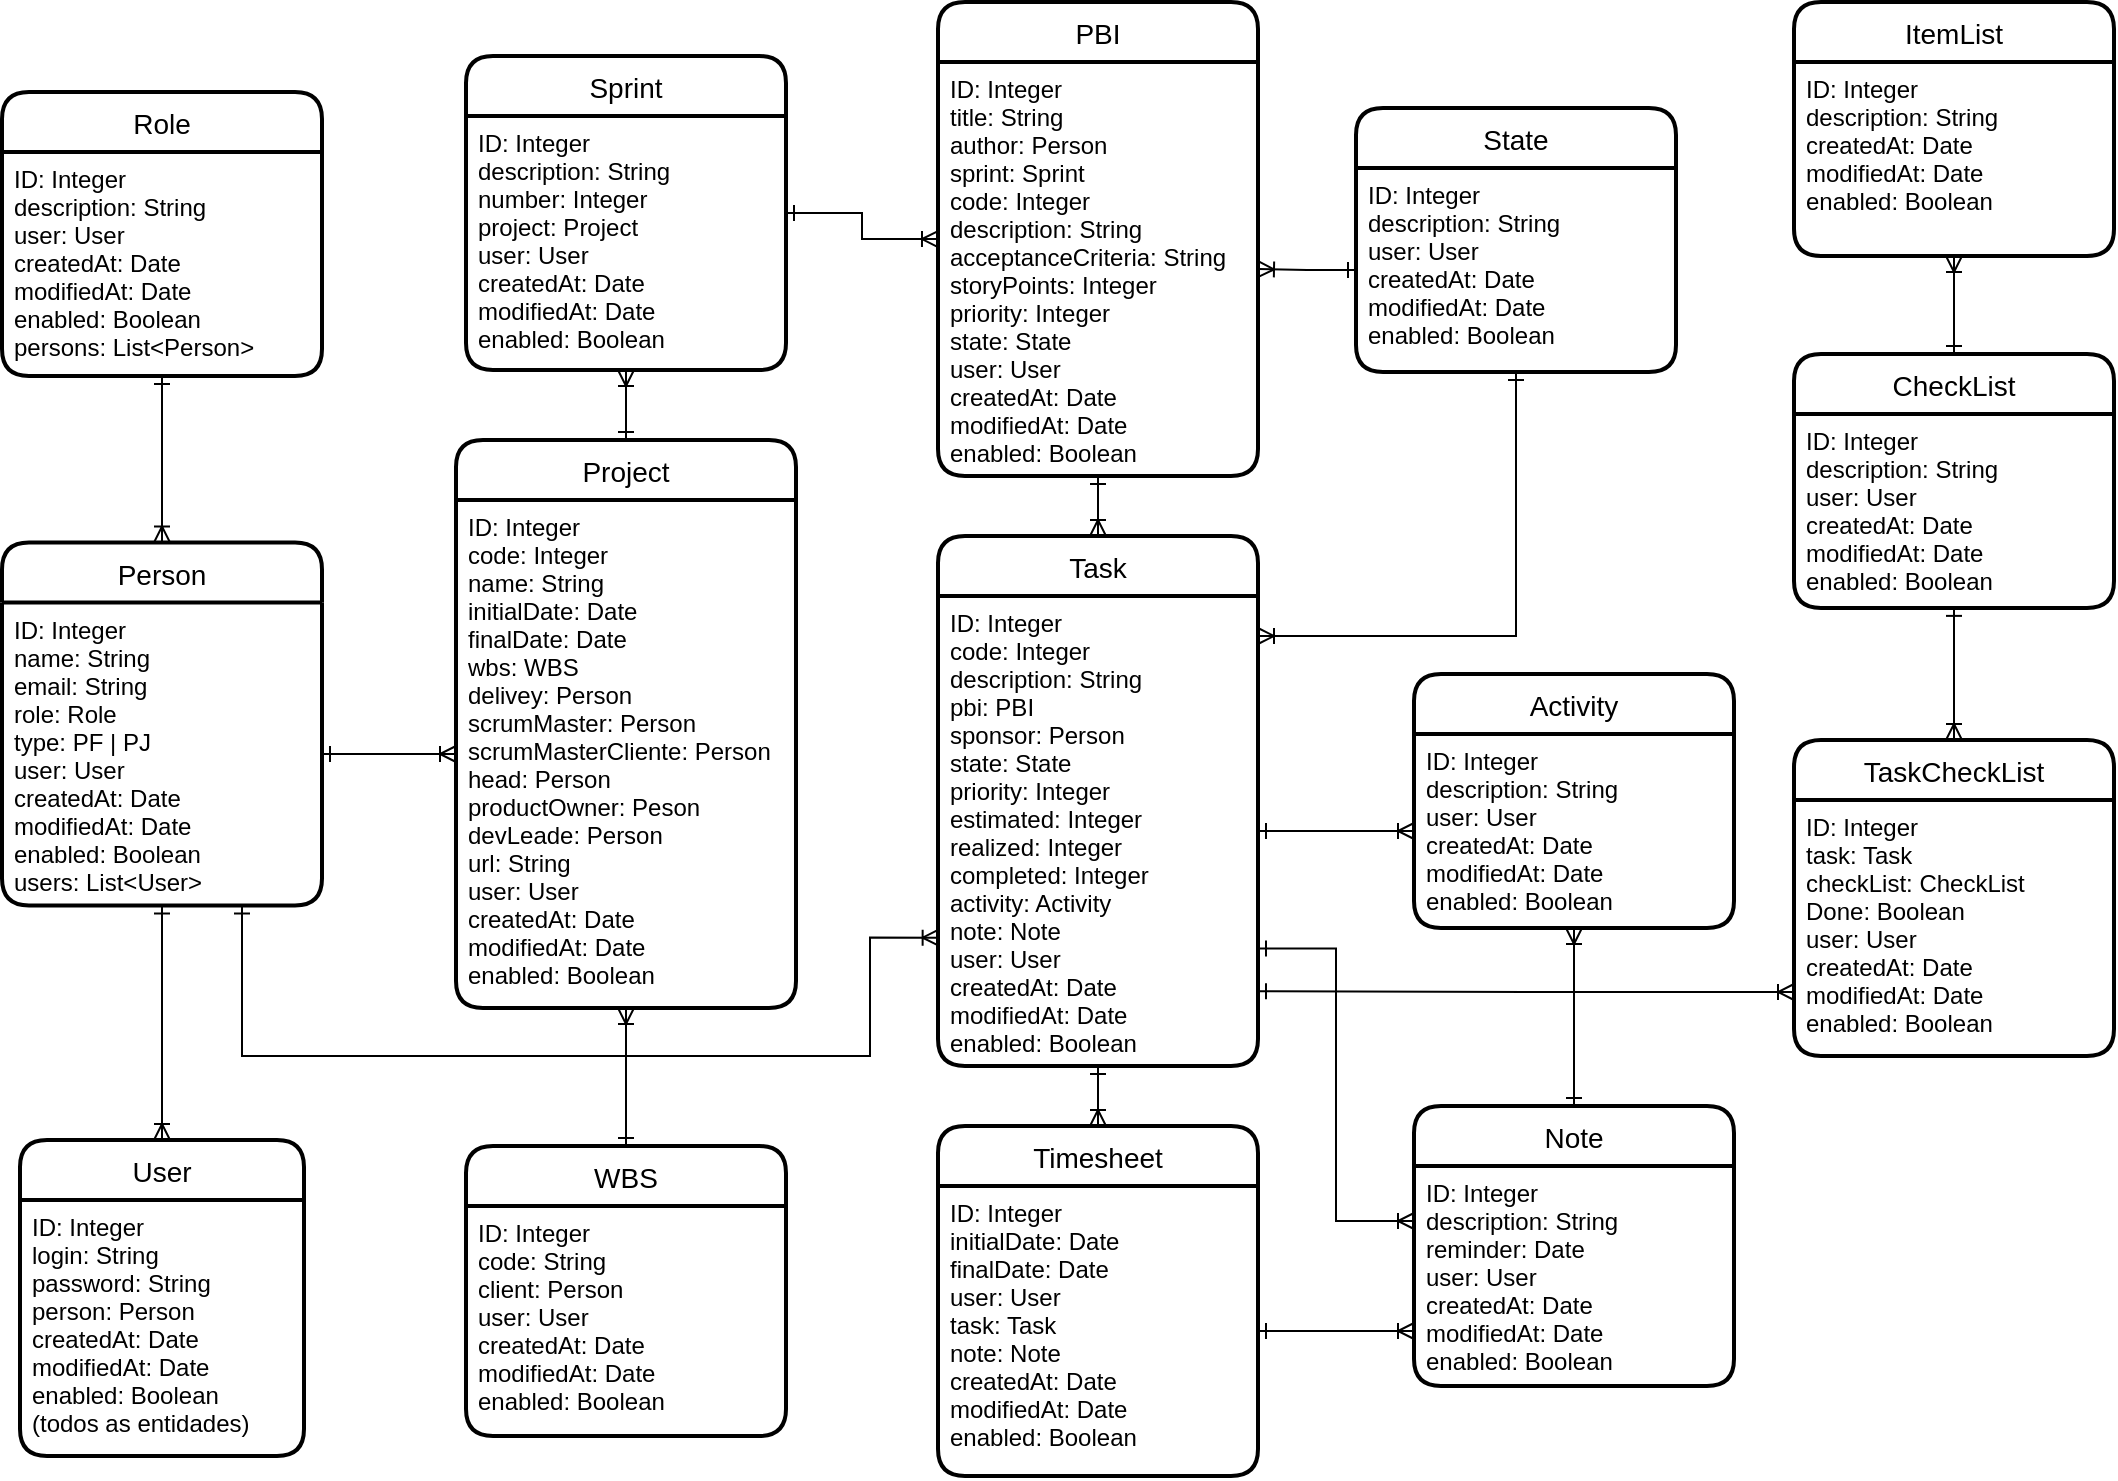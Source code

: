 <mxfile version="20.2.3" type="device"><diagram id="dXupZ79hsTiyQ5-BNEvF" name="Page-1"><mxGraphModel dx="1303" dy="825" grid="1" gridSize="10" guides="1" tooltips="1" connect="1" arrows="1" fold="1" page="1" pageScale="1" pageWidth="1169" pageHeight="827" math="0" shadow="0"><root><mxCell id="0"/><mxCell id="1" parent="0"/><mxCell id="sTJ4fpbMYLxwgmFEZeXA-13" style="edgeStyle=orthogonalEdgeStyle;rounded=0;orthogonalLoop=1;jettySize=auto;html=1;exitX=0.5;exitY=0;exitDx=0;exitDy=0;entryX=0.5;entryY=1;entryDx=0;entryDy=0;endArrow=ERoneToMany;endFill=0;startArrow=ERone;startFill=0;" parent="1" source="BYlqbOLe8rqa4X753XVS-1" target="sTJ4fpbMYLxwgmFEZeXA-12" edge="1"><mxGeometry relative="1" as="geometry"/></mxCell><mxCell id="BYlqbOLe8rqa4X753XVS-1" value="Project" style="swimlane;childLayout=stackLayout;horizontal=1;startSize=30;horizontalStack=0;rounded=1;fontSize=14;fontStyle=0;strokeWidth=2;resizeParent=0;resizeLast=1;shadow=0;dashed=0;align=center;" parent="1" vertex="1"><mxGeometry x="291" y="272" width="170" height="284" as="geometry"/></mxCell><mxCell id="BYlqbOLe8rqa4X753XVS-2" value="ID: Integer&#10;code: Integer&#10;name: String&#10;initialDate: Date&#10;finalDate: Date&#10;wbs: WBS&#10;delivey: Person&#10;scrumMaster: Person&#10;scrumMasterCliente: Person&#10;head: Person&#10;productOwner: Peson&#10;devLeade: Person&#10;url: String&#10;user: User&#10;createdAt: Date&#10;modifiedAt: Date&#10;enabled: Boolean" style="align=left;strokeColor=none;fillColor=none;spacingLeft=4;fontSize=12;verticalAlign=top;resizable=0;rotatable=0;part=1;" parent="BYlqbOLe8rqa4X753XVS-1" vertex="1"><mxGeometry y="30" width="170" height="254" as="geometry"/></mxCell><mxCell id="WrPAGcL8VzTFxhTmAevk-1" value="Person" style="swimlane;childLayout=stackLayout;horizontal=1;startSize=30;horizontalStack=0;rounded=1;fontSize=14;fontStyle=0;strokeWidth=2;resizeParent=0;resizeLast=1;shadow=0;dashed=0;align=center;" parent="1" vertex="1"><mxGeometry x="64" y="323.25" width="160" height="181.5" as="geometry"/></mxCell><mxCell id="WrPAGcL8VzTFxhTmAevk-2" value="ID: Integer&#10;name: String&#10;email: String&#10;role: Role&#10;type: PF | PJ&#10;user: User&#10;createdAt: Date&#10;modifiedAt: Date&#10;enabled: Boolean&#10;users: List&lt;User&gt;" style="align=left;strokeColor=none;fillColor=none;spacingLeft=4;fontSize=12;verticalAlign=top;resizable=0;rotatable=0;part=1;" parent="WrPAGcL8VzTFxhTmAevk-1" vertex="1"><mxGeometry y="30" width="160" height="151.5" as="geometry"/></mxCell><mxCell id="sTJ4fpbMYLxwgmFEZeXA-2" style="edgeStyle=orthogonalEdgeStyle;rounded=0;orthogonalLoop=1;jettySize=auto;html=1;exitX=1;exitY=0.5;exitDx=0;exitDy=0;entryX=0;entryY=0.5;entryDx=0;entryDy=0;endArrow=ERoneToMany;endFill=0;startArrow=ERone;startFill=0;" parent="1" source="WrPAGcL8VzTFxhTmAevk-2" target="BYlqbOLe8rqa4X753XVS-2" edge="1"><mxGeometry relative="1" as="geometry"/></mxCell><mxCell id="azZxZeqmAoJDCEGVXQoR-21" value="" style="edgeStyle=orthogonalEdgeStyle;rounded=0;orthogonalLoop=1;jettySize=auto;html=1;startArrow=ERone;startFill=0;endArrow=ERoneToMany;endFill=0;entryX=0.5;entryY=0;entryDx=0;entryDy=0;" parent="1" source="sTJ4fpbMYLxwgmFEZeXA-4" target="sTJ4fpbMYLxwgmFEZeXA-6" edge="1"><mxGeometry relative="1" as="geometry"/></mxCell><mxCell id="sTJ4fpbMYLxwgmFEZeXA-4" value="PBI" style="swimlane;childLayout=stackLayout;horizontal=1;startSize=30;horizontalStack=0;rounded=1;fontSize=14;fontStyle=0;strokeWidth=2;resizeParent=0;resizeLast=1;shadow=0;dashed=0;align=center;" parent="1" vertex="1"><mxGeometry x="532" y="53.06" width="160" height="236.94" as="geometry"/></mxCell><mxCell id="sTJ4fpbMYLxwgmFEZeXA-5" value="ID: Integer&#10;title: String&#10;author: Person&#10;sprint: Sprint&#10;code: Integer&#10;description: String&#10;acceptanceCriteria: String&#10;storyPoints: Integer&#10;priority: Integer&#10;state: State&#10;user: User&#10;createdAt: Date&#10;modifiedAt: Date&#10;enabled: Boolean" style="align=left;strokeColor=none;fillColor=none;spacingLeft=4;fontSize=12;verticalAlign=top;resizable=0;rotatable=0;part=1;" parent="sTJ4fpbMYLxwgmFEZeXA-4" vertex="1"><mxGeometry y="30" width="160" height="206.94" as="geometry"/></mxCell><mxCell id="sTJ4fpbMYLxwgmFEZeXA-6" value="Task" style="swimlane;childLayout=stackLayout;horizontal=1;startSize=30;horizontalStack=0;rounded=1;fontSize=14;fontStyle=0;strokeWidth=2;resizeParent=0;resizeLast=1;shadow=0;dashed=0;align=center;" parent="1" vertex="1"><mxGeometry x="532" y="320" width="160" height="265" as="geometry"/></mxCell><mxCell id="sTJ4fpbMYLxwgmFEZeXA-7" value="ID: Integer&#10;code: Integer&#10;description: String&#10;pbi: PBI&#10;sponsor: Person&#10;state: State&#10;priority: Integer&#10;estimated: Integer&#10;realized: Integer&#10;completed: Integer&#10;activity: Activity&#10;note: Note&#10;user: User&#10;createdAt: Date&#10;modifiedAt: Date&#10;enabled: Boolean" style="align=left;strokeColor=none;fillColor=none;spacingLeft=4;fontSize=12;verticalAlign=top;resizable=0;rotatable=0;part=1;" parent="sTJ4fpbMYLxwgmFEZeXA-6" vertex="1"><mxGeometry y="30" width="160" height="235" as="geometry"/></mxCell><mxCell id="sTJ4fpbMYLxwgmFEZeXA-9" value="Timesheet" style="swimlane;childLayout=stackLayout;horizontal=1;startSize=30;horizontalStack=0;rounded=1;fontSize=14;fontStyle=0;strokeWidth=2;resizeParent=0;resizeLast=1;shadow=0;dashed=0;align=center;" parent="1" vertex="1"><mxGeometry x="532" y="615" width="160" height="175" as="geometry"/></mxCell><mxCell id="sTJ4fpbMYLxwgmFEZeXA-10" value="ID: Integer&#10;initialDate: Date&#10;finalDate: Date&#10;user: User&#10;task: Task&#10;note: Note&#10;createdAt: Date&#10;modifiedAt: Date&#10;enabled: Boolean" style="align=left;strokeColor=none;fillColor=none;spacingLeft=4;fontSize=12;verticalAlign=top;resizable=0;rotatable=0;part=1;" parent="sTJ4fpbMYLxwgmFEZeXA-9" vertex="1"><mxGeometry y="30" width="160" height="145" as="geometry"/></mxCell><mxCell id="sTJ4fpbMYLxwgmFEZeXA-15" style="edgeStyle=orthogonalEdgeStyle;rounded=0;orthogonalLoop=1;jettySize=auto;html=1;entryX=0;entryY=0.5;entryDx=0;entryDy=0;startArrow=ERone;startFill=0;endArrow=ERoneToMany;endFill=0;" parent="1" source="sTJ4fpbMYLxwgmFEZeXA-11" target="sTJ4fpbMYLxwgmFEZeXA-4" edge="1"><mxGeometry relative="1" as="geometry"/></mxCell><mxCell id="sTJ4fpbMYLxwgmFEZeXA-11" value="Sprint" style="swimlane;childLayout=stackLayout;horizontal=1;startSize=30;horizontalStack=0;rounded=1;fontSize=14;fontStyle=0;strokeWidth=2;resizeParent=0;resizeLast=1;shadow=0;dashed=0;align=center;" parent="1" vertex="1"><mxGeometry x="296" y="80" width="160" height="157" as="geometry"/></mxCell><mxCell id="sTJ4fpbMYLxwgmFEZeXA-12" value="ID: Integer&#10;description: String&#10;number: Integer&#10;project: Project&#10;user: User&#10;createdAt: Date&#10;modifiedAt: Date&#10;enabled: Boolean" style="align=left;strokeColor=none;fillColor=none;spacingLeft=4;fontSize=12;verticalAlign=top;resizable=0;rotatable=0;part=1;" parent="sTJ4fpbMYLxwgmFEZeXA-11" vertex="1"><mxGeometry y="30" width="160" height="127" as="geometry"/></mxCell><mxCell id="sTJ4fpbMYLxwgmFEZeXA-16" value="Role" style="swimlane;childLayout=stackLayout;horizontal=1;startSize=30;horizontalStack=0;rounded=1;fontSize=14;fontStyle=0;strokeWidth=2;resizeParent=0;resizeLast=1;shadow=0;dashed=0;align=center;" parent="1" vertex="1"><mxGeometry x="64" y="98.03" width="160" height="141.97" as="geometry"/></mxCell><mxCell id="sTJ4fpbMYLxwgmFEZeXA-17" value="ID: Integer&#10;description: String&#10;user: User&#10;createdAt: Date&#10;modifiedAt: Date&#10;enabled: Boolean&#10;persons: List&lt;Person&gt;" style="align=left;strokeColor=none;fillColor=none;spacingLeft=4;fontSize=12;verticalAlign=top;resizable=0;rotatable=0;part=1;" parent="sTJ4fpbMYLxwgmFEZeXA-16" vertex="1"><mxGeometry y="30" width="160" height="111.97" as="geometry"/></mxCell><mxCell id="sTJ4fpbMYLxwgmFEZeXA-19" style="edgeStyle=orthogonalEdgeStyle;rounded=0;orthogonalLoop=1;jettySize=auto;html=1;exitX=0.5;exitY=1;exitDx=0;exitDy=0;startArrow=ERone;startFill=0;endArrow=ERoneToMany;endFill=0;" parent="1" source="sTJ4fpbMYLxwgmFEZeXA-17" target="WrPAGcL8VzTFxhTmAevk-1" edge="1"><mxGeometry relative="1" as="geometry"/></mxCell><mxCell id="azZxZeqmAoJDCEGVXQoR-1" value="State" style="swimlane;childLayout=stackLayout;horizontal=1;startSize=30;horizontalStack=0;rounded=1;fontSize=14;fontStyle=0;strokeWidth=2;resizeParent=0;resizeLast=1;shadow=0;dashed=0;align=center;" parent="1" vertex="1"><mxGeometry x="741" y="106.03" width="160" height="131.97" as="geometry"/></mxCell><mxCell id="azZxZeqmAoJDCEGVXQoR-2" value="ID: Integer&#10;description: String&#10;user: User&#10;createdAt: Date&#10;modifiedAt: Date&#10;enabled: Boolean" style="align=left;strokeColor=none;fillColor=none;spacingLeft=4;fontSize=12;verticalAlign=top;resizable=0;rotatable=0;part=1;" parent="azZxZeqmAoJDCEGVXQoR-1" vertex="1"><mxGeometry y="30" width="160" height="101.97" as="geometry"/></mxCell><mxCell id="azZxZeqmAoJDCEGVXQoR-4" value="" style="edgeStyle=orthogonalEdgeStyle;rounded=0;orthogonalLoop=1;jettySize=auto;html=1;endArrow=ERoneToMany;endFill=0;startArrow=ERone;startFill=0;" parent="1" source="azZxZeqmAoJDCEGVXQoR-2" target="sTJ4fpbMYLxwgmFEZeXA-5" edge="1"><mxGeometry relative="1" as="geometry"/></mxCell><mxCell id="azZxZeqmAoJDCEGVXQoR-5" style="edgeStyle=orthogonalEdgeStyle;rounded=0;orthogonalLoop=1;jettySize=auto;html=1;exitX=0.5;exitY=1;exitDx=0;exitDy=0;startArrow=ERone;startFill=0;endArrow=ERoneToMany;endFill=0;" parent="1" source="azZxZeqmAoJDCEGVXQoR-2" edge="1"><mxGeometry relative="1" as="geometry"><mxPoint x="692" y="370" as="targetPoint"/><Array as="points"><mxPoint x="821" y="370"/></Array></mxGeometry></mxCell><mxCell id="azZxZeqmAoJDCEGVXQoR-6" value="Activity" style="swimlane;childLayout=stackLayout;horizontal=1;startSize=30;horizontalStack=0;rounded=1;fontSize=14;fontStyle=0;strokeWidth=2;resizeParent=0;resizeLast=1;shadow=0;dashed=0;align=center;" parent="1" vertex="1"><mxGeometry x="770" y="389" width="160" height="127" as="geometry"/></mxCell><mxCell id="azZxZeqmAoJDCEGVXQoR-7" value="ID: Integer&#10;description: String&#10;user: User&#10;createdAt: Date&#10;modifiedAt: Date&#10;enabled: Boolean" style="align=left;strokeColor=none;fillColor=none;spacingLeft=4;fontSize=12;verticalAlign=top;resizable=0;rotatable=0;part=1;" parent="azZxZeqmAoJDCEGVXQoR-6" vertex="1"><mxGeometry y="30" width="160" height="97" as="geometry"/></mxCell><mxCell id="azZxZeqmAoJDCEGVXQoR-8" value="" style="edgeStyle=orthogonalEdgeStyle;rounded=0;orthogonalLoop=1;jettySize=auto;html=1;startArrow=ERoneToMany;startFill=0;endArrow=ERone;endFill=0;" parent="1" source="azZxZeqmAoJDCEGVXQoR-7" target="sTJ4fpbMYLxwgmFEZeXA-7" edge="1"><mxGeometry relative="1" as="geometry"/></mxCell><mxCell id="azZxZeqmAoJDCEGVXQoR-32" value="" style="edgeStyle=orthogonalEdgeStyle;rounded=0;orthogonalLoop=1;jettySize=auto;html=1;startArrow=ERone;startFill=0;endArrow=ERoneToMany;endFill=0;" parent="1" source="azZxZeqmAoJDCEGVXQoR-11" target="azZxZeqmAoJDCEGVXQoR-7" edge="1"><mxGeometry relative="1" as="geometry"/></mxCell><mxCell id="azZxZeqmAoJDCEGVXQoR-11" value="Note" style="swimlane;childLayout=stackLayout;horizontal=1;startSize=30;horizontalStack=0;rounded=1;fontSize=14;fontStyle=0;strokeWidth=2;resizeParent=0;resizeLast=1;shadow=0;dashed=0;align=center;" parent="1" vertex="1"><mxGeometry x="770" y="605" width="160" height="140" as="geometry"/></mxCell><mxCell id="azZxZeqmAoJDCEGVXQoR-12" value="ID: Integer&#10;description: String&#10;reminder: Date&#10;user: User&#10;createdAt: Date&#10;modifiedAt: Date&#10;enabled: Boolean" style="align=left;strokeColor=none;fillColor=none;spacingLeft=4;fontSize=12;verticalAlign=top;resizable=0;rotatable=0;part=1;" parent="azZxZeqmAoJDCEGVXQoR-11" vertex="1"><mxGeometry y="30" width="160" height="110" as="geometry"/></mxCell><mxCell id="azZxZeqmAoJDCEGVXQoR-24" value="" style="edgeStyle=orthogonalEdgeStyle;rounded=0;orthogonalLoop=1;jettySize=auto;html=1;startArrow=ERone;startFill=0;endArrow=ERoneToMany;endFill=0;" parent="1" source="azZxZeqmAoJDCEGVXQoR-13" target="BYlqbOLe8rqa4X753XVS-2" edge="1"><mxGeometry relative="1" as="geometry"/></mxCell><mxCell id="azZxZeqmAoJDCEGVXQoR-13" value="WBS" style="swimlane;childLayout=stackLayout;horizontal=1;startSize=30;horizontalStack=0;rounded=1;fontSize=14;fontStyle=0;strokeWidth=2;resizeParent=0;resizeLast=1;shadow=0;dashed=0;align=center;" parent="1" vertex="1"><mxGeometry x="296" y="625" width="160" height="145" as="geometry"/></mxCell><mxCell id="azZxZeqmAoJDCEGVXQoR-14" value="ID: Integer&#10;code: String&#10;client: Person&#10;user: User&#10;createdAt: Date&#10;modifiedAt: Date&#10;enabled: Boolean" style="align=left;strokeColor=none;fillColor=none;spacingLeft=4;fontSize=12;verticalAlign=top;resizable=0;rotatable=0;part=1;" parent="azZxZeqmAoJDCEGVXQoR-13" vertex="1"><mxGeometry y="30" width="160" height="115" as="geometry"/></mxCell><mxCell id="azZxZeqmAoJDCEGVXQoR-17" style="edgeStyle=orthogonalEdgeStyle;rounded=0;orthogonalLoop=1;jettySize=auto;html=1;exitX=0;exitY=0.75;exitDx=0;exitDy=0;startArrow=ERoneToMany;startFill=0;endArrow=ERone;endFill=0;entryX=1;entryY=0.5;entryDx=0;entryDy=0;" parent="1" source="azZxZeqmAoJDCEGVXQoR-12" target="sTJ4fpbMYLxwgmFEZeXA-10" edge="1"><mxGeometry relative="1" as="geometry"><mxPoint x="732" y="765" as="targetPoint"/></mxGeometry></mxCell><mxCell id="azZxZeqmAoJDCEGVXQoR-20" style="edgeStyle=orthogonalEdgeStyle;rounded=0;orthogonalLoop=1;jettySize=auto;html=1;exitX=0;exitY=0.25;exitDx=0;exitDy=0;entryX=1;entryY=0.75;entryDx=0;entryDy=0;startArrow=ERoneToMany;startFill=0;endArrow=ERone;endFill=0;" parent="1" source="azZxZeqmAoJDCEGVXQoR-12" target="sTJ4fpbMYLxwgmFEZeXA-7" edge="1"><mxGeometry relative="1" as="geometry"/></mxCell><mxCell id="azZxZeqmAoJDCEGVXQoR-22" value="User" style="swimlane;childLayout=stackLayout;horizontal=1;startSize=30;horizontalStack=0;rounded=1;fontSize=14;fontStyle=0;strokeWidth=2;resizeParent=0;resizeLast=1;shadow=0;dashed=0;align=center;" parent="1" vertex="1"><mxGeometry x="73" y="622" width="142" height="158" as="geometry"/></mxCell><mxCell id="azZxZeqmAoJDCEGVXQoR-23" value="ID: Integer&#10;login: String&#10;password: String&#10;person: Person&#10;createdAt: Date&#10;modifiedAt: Date&#10;enabled: Boolean&#10;(todos as entidades)" style="align=left;strokeColor=none;fillColor=none;spacingLeft=4;fontSize=12;verticalAlign=top;resizable=0;rotatable=0;part=1;" parent="azZxZeqmAoJDCEGVXQoR-22" vertex="1"><mxGeometry y="30" width="142" height="128" as="geometry"/></mxCell><mxCell id="azZxZeqmAoJDCEGVXQoR-28" style="edgeStyle=orthogonalEdgeStyle;rounded=0;orthogonalLoop=1;jettySize=auto;html=1;exitX=0.5;exitY=1;exitDx=0;exitDy=0;entryX=0.5;entryY=0;entryDx=0;entryDy=0;startArrow=ERone;startFill=0;endArrow=ERoneToMany;endFill=0;" parent="1" source="WrPAGcL8VzTFxhTmAevk-2" target="azZxZeqmAoJDCEGVXQoR-22" edge="1"><mxGeometry relative="1" as="geometry"/></mxCell><mxCell id="azZxZeqmAoJDCEGVXQoR-29" style="edgeStyle=orthogonalEdgeStyle;rounded=0;orthogonalLoop=1;jettySize=auto;html=1;exitX=0.75;exitY=1;exitDx=0;exitDy=0;entryX=0.002;entryY=0.727;entryDx=0;entryDy=0;startArrow=ERone;startFill=0;endArrow=ERoneToMany;endFill=0;entryPerimeter=0;" parent="1" source="WrPAGcL8VzTFxhTmAevk-2" target="sTJ4fpbMYLxwgmFEZeXA-7" edge="1"><mxGeometry relative="1" as="geometry"><Array as="points"><mxPoint x="184" y="580"/><mxPoint x="498" y="580"/><mxPoint x="498" y="521"/></Array></mxGeometry></mxCell><mxCell id="azZxZeqmAoJDCEGVXQoR-31" style="edgeStyle=orthogonalEdgeStyle;rounded=0;orthogonalLoop=1;jettySize=auto;html=1;exitX=0.5;exitY=1;exitDx=0;exitDy=0;entryX=0.5;entryY=0;entryDx=0;entryDy=0;startArrow=ERone;startFill=0;endArrow=ERoneToMany;endFill=0;" parent="1" source="sTJ4fpbMYLxwgmFEZeXA-7" target="sTJ4fpbMYLxwgmFEZeXA-9" edge="1"><mxGeometry relative="1" as="geometry"/></mxCell><mxCell id="9D0G1Y5BpN1q-bQg1dUj-3" value="CheckList" style="swimlane;childLayout=stackLayout;horizontal=1;startSize=30;horizontalStack=0;rounded=1;fontSize=14;fontStyle=0;strokeWidth=2;resizeParent=0;resizeLast=1;shadow=0;dashed=0;align=center;" parent="1" vertex="1"><mxGeometry x="960" y="229" width="160" height="126.94" as="geometry"/></mxCell><mxCell id="9D0G1Y5BpN1q-bQg1dUj-4" value="ID: Integer&#10;description: String&#10;user: User&#10;createdAt: Date&#10;modifiedAt: Date&#10;enabled: Boolean" style="align=left;strokeColor=none;fillColor=none;spacingLeft=4;fontSize=12;verticalAlign=top;resizable=0;rotatable=0;part=1;" parent="9D0G1Y5BpN1q-bQg1dUj-3" vertex="1"><mxGeometry y="30" width="160" height="96.94" as="geometry"/></mxCell><mxCell id="9D0G1Y5BpN1q-bQg1dUj-5" value="ItemList" style="swimlane;childLayout=stackLayout;horizontal=1;startSize=30;horizontalStack=0;rounded=1;fontSize=14;fontStyle=0;strokeWidth=2;resizeParent=0;resizeLast=1;shadow=0;dashed=0;align=center;" parent="1" vertex="1"><mxGeometry x="960" y="53.06" width="160" height="126.94" as="geometry"/></mxCell><mxCell id="9D0G1Y5BpN1q-bQg1dUj-6" value="ID: Integer&#10;description: String&#10;createdAt: Date&#10;modifiedAt: Date&#10;enabled: Boolean" style="align=left;strokeColor=none;fillColor=none;spacingLeft=4;fontSize=12;verticalAlign=top;resizable=0;rotatable=0;part=1;" parent="9D0G1Y5BpN1q-bQg1dUj-5" vertex="1"><mxGeometry y="30" width="160" height="96.94" as="geometry"/></mxCell><mxCell id="a_N0m2_tbqgdeIEIaO5_-9" style="edgeStyle=orthogonalEdgeStyle;rounded=0;sketch=0;orthogonalLoop=1;jettySize=auto;html=1;exitX=0.5;exitY=0;exitDx=0;exitDy=0;entryX=0.5;entryY=1;entryDx=0;entryDy=0;shadow=0;startArrow=ERoneToMany;startFill=0;endArrow=ERone;endFill=0;" edge="1" parent="1" source="9D0G1Y5BpN1q-bQg1dUj-9" target="9D0G1Y5BpN1q-bQg1dUj-4"><mxGeometry relative="1" as="geometry"/></mxCell><mxCell id="9D0G1Y5BpN1q-bQg1dUj-9" value="TaskCheckList" style="swimlane;childLayout=stackLayout;horizontal=1;startSize=30;horizontalStack=0;rounded=1;fontSize=14;fontStyle=0;strokeWidth=2;resizeParent=0;resizeLast=1;shadow=0;dashed=0;align=center;" parent="1" vertex="1"><mxGeometry x="960" y="422" width="160" height="158" as="geometry"/></mxCell><mxCell id="9D0G1Y5BpN1q-bQg1dUj-10" value="ID: Integer&#10;task: Task&#10;checkList: CheckList&#10;Done: Boolean&#10;user: User&#10;createdAt: Date&#10;modifiedAt: Date&#10;enabled: Boolean" style="align=left;strokeColor=none;fillColor=none;spacingLeft=4;fontSize=12;verticalAlign=top;resizable=0;rotatable=0;part=1;" parent="9D0G1Y5BpN1q-bQg1dUj-9" vertex="1"><mxGeometry y="30" width="160" height="128" as="geometry"/></mxCell><mxCell id="a_N0m2_tbqgdeIEIaO5_-6" style="edgeStyle=orthogonalEdgeStyle;rounded=0;sketch=0;orthogonalLoop=1;jettySize=auto;html=1;exitX=0.5;exitY=1;exitDx=0;exitDy=0;entryX=0.5;entryY=0;entryDx=0;entryDy=0;shadow=0;startArrow=ERoneToMany;startFill=0;endArrow=ERone;endFill=0;" edge="1" parent="1" source="9D0G1Y5BpN1q-bQg1dUj-6" target="9D0G1Y5BpN1q-bQg1dUj-3"><mxGeometry relative="1" as="geometry"/></mxCell><mxCell id="a_N0m2_tbqgdeIEIaO5_-7" style="edgeStyle=orthogonalEdgeStyle;rounded=0;sketch=0;orthogonalLoop=1;jettySize=auto;html=1;exitX=0;exitY=0.75;exitDx=0;exitDy=0;entryX=1;entryY=0.841;entryDx=0;entryDy=0;entryPerimeter=0;shadow=0;startArrow=ERoneToMany;startFill=0;endArrow=ERone;endFill=0;" edge="1" parent="1" source="9D0G1Y5BpN1q-bQg1dUj-10" target="sTJ4fpbMYLxwgmFEZeXA-7"><mxGeometry relative="1" as="geometry"/></mxCell></root></mxGraphModel></diagram></mxfile>